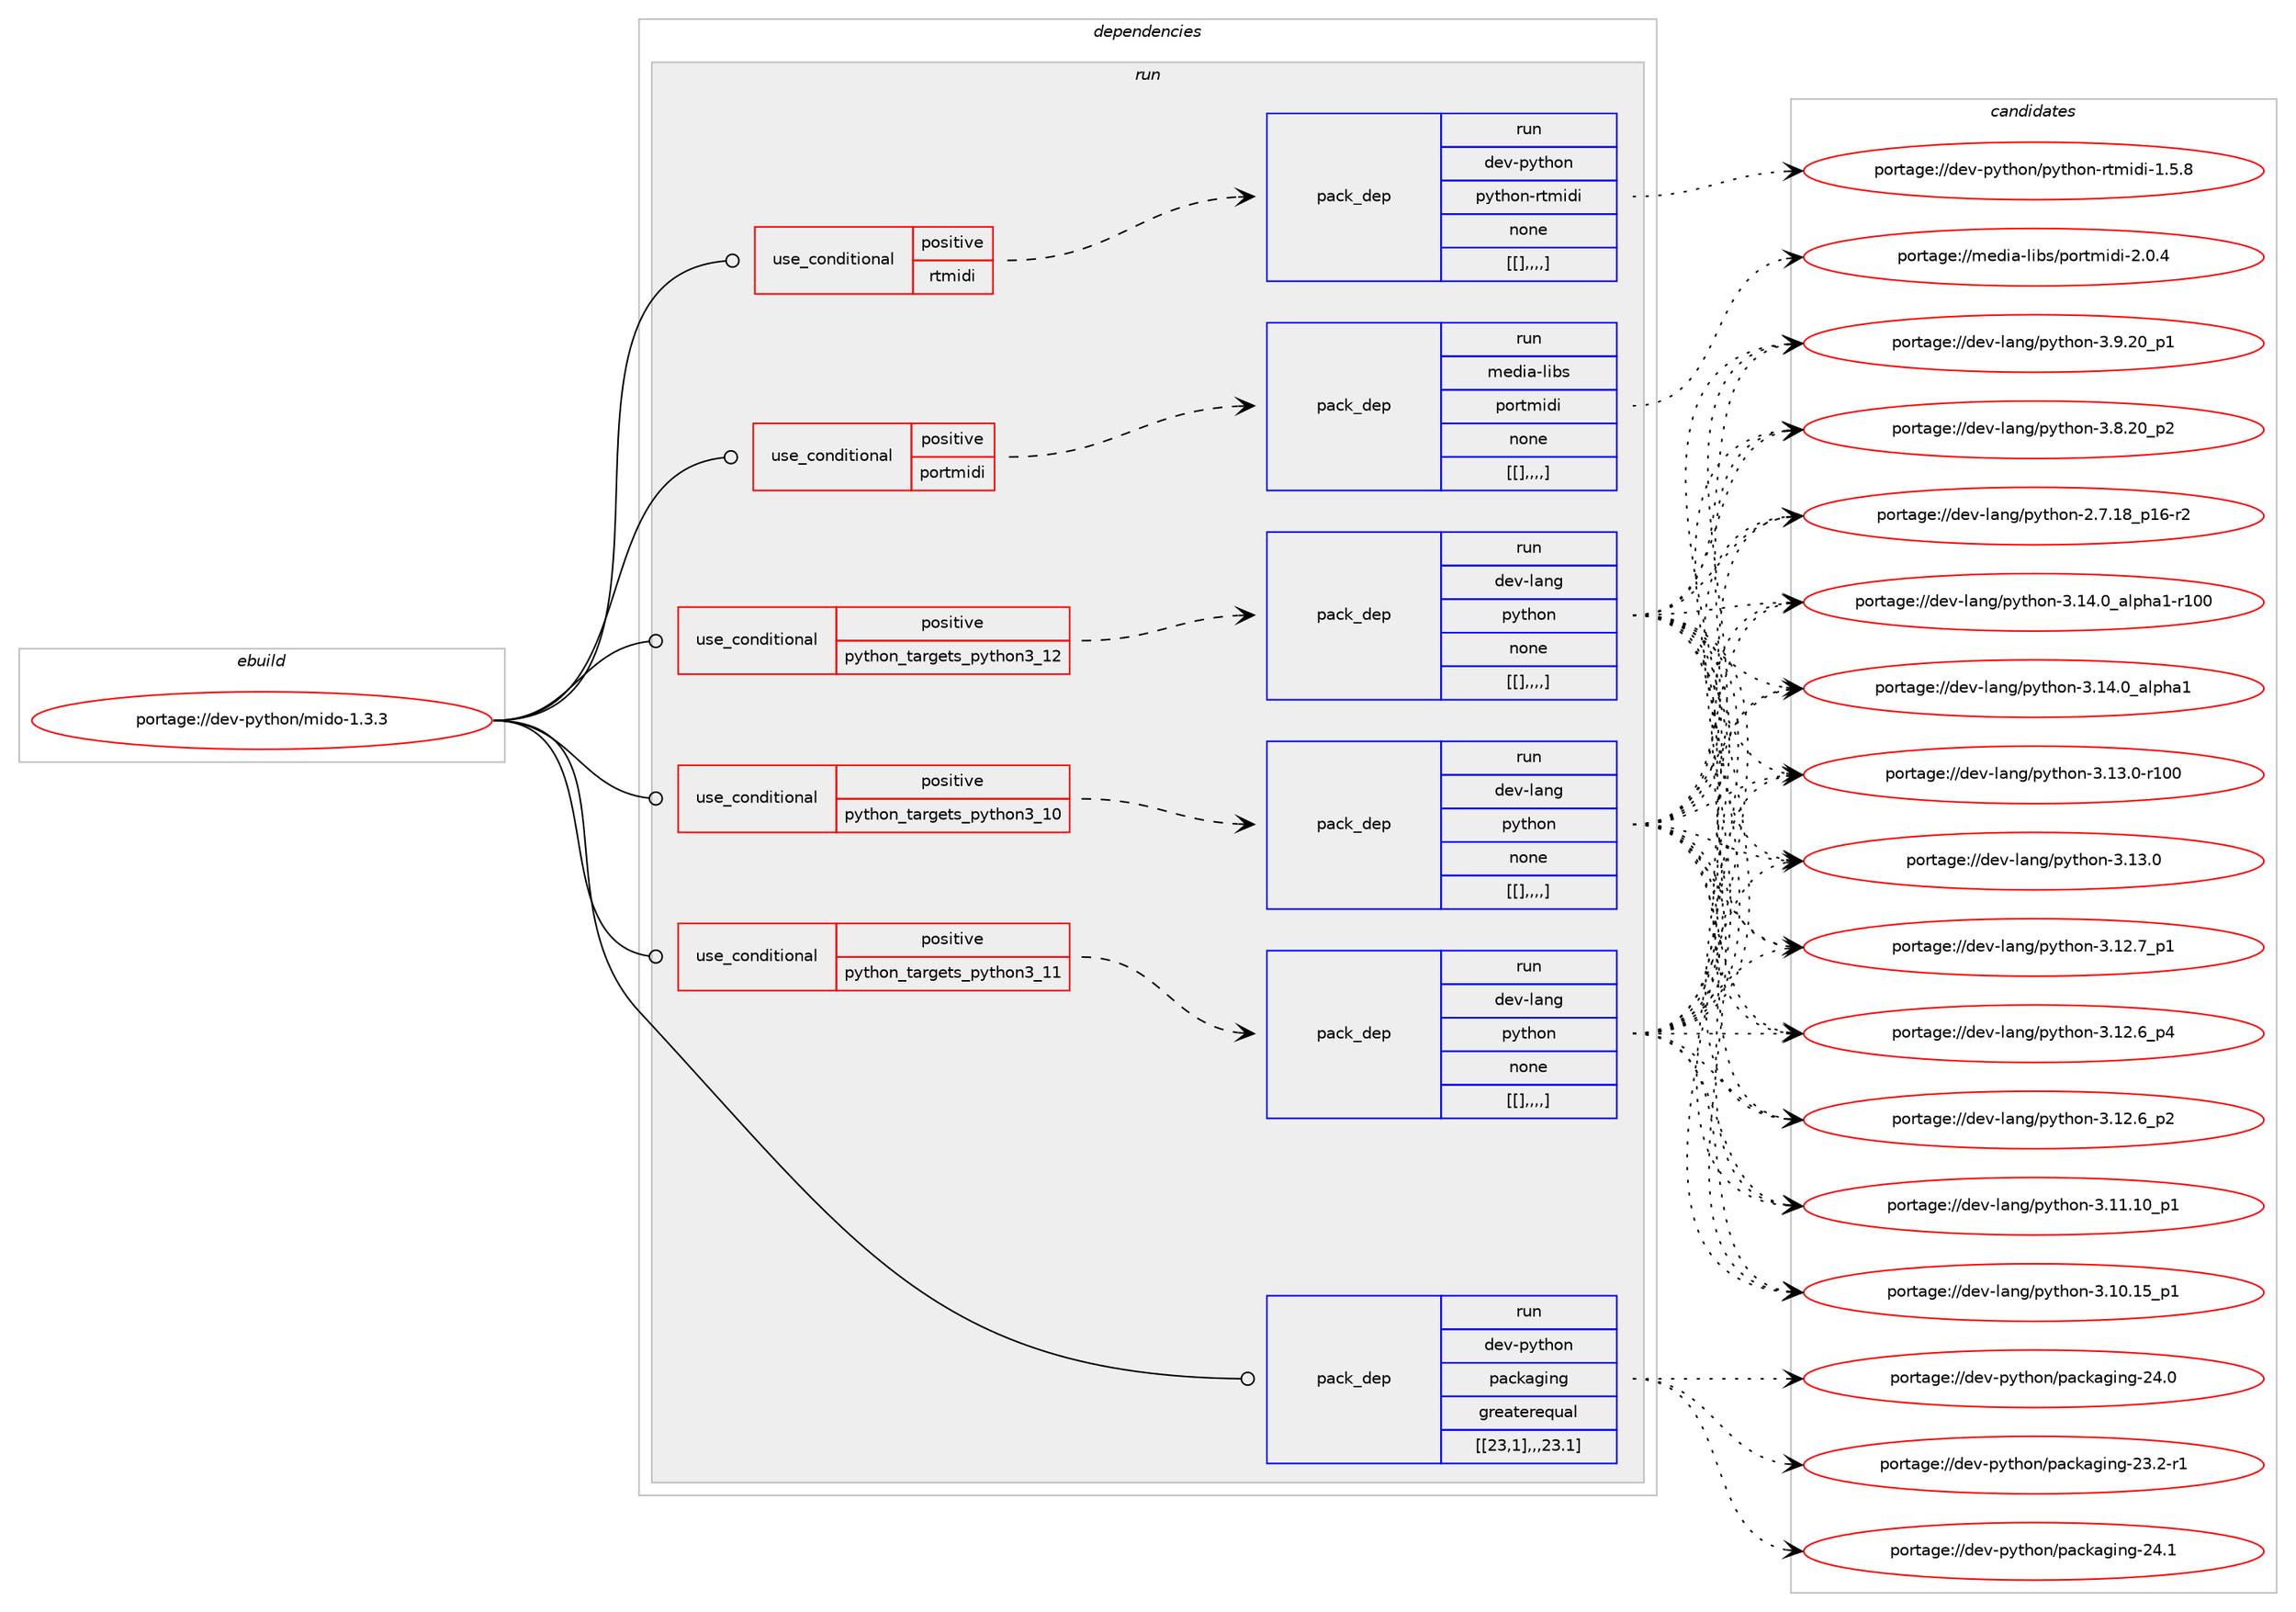 digraph prolog {

# *************
# Graph options
# *************

newrank=true;
concentrate=true;
compound=true;
graph [rankdir=LR,fontname=Helvetica,fontsize=10,ranksep=1.5];#, ranksep=2.5, nodesep=0.2];
edge  [arrowhead=vee];
node  [fontname=Helvetica,fontsize=10];

# **********
# The ebuild
# **********

subgraph cluster_leftcol {
color=gray;
label=<<i>ebuild</i>>;
id [label="portage://dev-python/mido-1.3.3", color=red, width=4, href="../dev-python/mido-1.3.3.svg"];
}

# ****************
# The dependencies
# ****************

subgraph cluster_midcol {
color=gray;
label=<<i>dependencies</i>>;
subgraph cluster_compile {
fillcolor="#eeeeee";
style=filled;
label=<<i>compile</i>>;
}
subgraph cluster_compileandrun {
fillcolor="#eeeeee";
style=filled;
label=<<i>compile and run</i>>;
}
subgraph cluster_run {
fillcolor="#eeeeee";
style=filled;
label=<<i>run</i>>;
subgraph cond37034 {
dependency156833 [label=<<TABLE BORDER="0" CELLBORDER="1" CELLSPACING="0" CELLPADDING="4"><TR><TD ROWSPAN="3" CELLPADDING="10">use_conditional</TD></TR><TR><TD>positive</TD></TR><TR><TD>portmidi</TD></TR></TABLE>>, shape=none, color=red];
subgraph pack118492 {
dependency156863 [label=<<TABLE BORDER="0" CELLBORDER="1" CELLSPACING="0" CELLPADDING="4" WIDTH="220"><TR><TD ROWSPAN="6" CELLPADDING="30">pack_dep</TD></TR><TR><TD WIDTH="110">run</TD></TR><TR><TD>media-libs</TD></TR><TR><TD>portmidi</TD></TR><TR><TD>none</TD></TR><TR><TD>[[],,,,]</TD></TR></TABLE>>, shape=none, color=blue];
}
dependency156833:e -> dependency156863:w [weight=20,style="dashed",arrowhead="vee"];
}
id:e -> dependency156833:w [weight=20,style="solid",arrowhead="odot"];
subgraph cond37063 {
dependency156933 [label=<<TABLE BORDER="0" CELLBORDER="1" CELLSPACING="0" CELLPADDING="4"><TR><TD ROWSPAN="3" CELLPADDING="10">use_conditional</TD></TR><TR><TD>positive</TD></TR><TR><TD>python_targets_python3_10</TD></TR></TABLE>>, shape=none, color=red];
subgraph pack118565 {
dependency156973 [label=<<TABLE BORDER="0" CELLBORDER="1" CELLSPACING="0" CELLPADDING="4" WIDTH="220"><TR><TD ROWSPAN="6" CELLPADDING="30">pack_dep</TD></TR><TR><TD WIDTH="110">run</TD></TR><TR><TD>dev-lang</TD></TR><TR><TD>python</TD></TR><TR><TD>none</TD></TR><TR><TD>[[],,,,]</TD></TR></TABLE>>, shape=none, color=blue];
}
dependency156933:e -> dependency156973:w [weight=20,style="dashed",arrowhead="vee"];
}
id:e -> dependency156933:w [weight=20,style="solid",arrowhead="odot"];
subgraph cond37107 {
dependency156995 [label=<<TABLE BORDER="0" CELLBORDER="1" CELLSPACING="0" CELLPADDING="4"><TR><TD ROWSPAN="3" CELLPADDING="10">use_conditional</TD></TR><TR><TD>positive</TD></TR><TR><TD>python_targets_python3_11</TD></TR></TABLE>>, shape=none, color=red];
subgraph pack118580 {
dependency156997 [label=<<TABLE BORDER="0" CELLBORDER="1" CELLSPACING="0" CELLPADDING="4" WIDTH="220"><TR><TD ROWSPAN="6" CELLPADDING="30">pack_dep</TD></TR><TR><TD WIDTH="110">run</TD></TR><TR><TD>dev-lang</TD></TR><TR><TD>python</TD></TR><TR><TD>none</TD></TR><TR><TD>[[],,,,]</TD></TR></TABLE>>, shape=none, color=blue];
}
dependency156995:e -> dependency156997:w [weight=20,style="dashed",arrowhead="vee"];
}
id:e -> dependency156995:w [weight=20,style="solid",arrowhead="odot"];
subgraph cond37130 {
dependency157054 [label=<<TABLE BORDER="0" CELLBORDER="1" CELLSPACING="0" CELLPADDING="4"><TR><TD ROWSPAN="3" CELLPADDING="10">use_conditional</TD></TR><TR><TD>positive</TD></TR><TR><TD>python_targets_python3_12</TD></TR></TABLE>>, shape=none, color=red];
subgraph pack118613 {
dependency157082 [label=<<TABLE BORDER="0" CELLBORDER="1" CELLSPACING="0" CELLPADDING="4" WIDTH="220"><TR><TD ROWSPAN="6" CELLPADDING="30">pack_dep</TD></TR><TR><TD WIDTH="110">run</TD></TR><TR><TD>dev-lang</TD></TR><TR><TD>python</TD></TR><TR><TD>none</TD></TR><TR><TD>[[],,,,]</TD></TR></TABLE>>, shape=none, color=blue];
}
dependency157054:e -> dependency157082:w [weight=20,style="dashed",arrowhead="vee"];
}
id:e -> dependency157054:w [weight=20,style="solid",arrowhead="odot"];
subgraph cond37153 {
dependency157085 [label=<<TABLE BORDER="0" CELLBORDER="1" CELLSPACING="0" CELLPADDING="4"><TR><TD ROWSPAN="3" CELLPADDING="10">use_conditional</TD></TR><TR><TD>positive</TD></TR><TR><TD>rtmidi</TD></TR></TABLE>>, shape=none, color=red];
subgraph pack118629 {
dependency157276 [label=<<TABLE BORDER="0" CELLBORDER="1" CELLSPACING="0" CELLPADDING="4" WIDTH="220"><TR><TD ROWSPAN="6" CELLPADDING="30">pack_dep</TD></TR><TR><TD WIDTH="110">run</TD></TR><TR><TD>dev-python</TD></TR><TR><TD>python-rtmidi</TD></TR><TR><TD>none</TD></TR><TR><TD>[[],,,,]</TD></TR></TABLE>>, shape=none, color=blue];
}
dependency157085:e -> dependency157276:w [weight=20,style="dashed",arrowhead="vee"];
}
id:e -> dependency157085:w [weight=20,style="solid",arrowhead="odot"];
subgraph pack118749 {
dependency157301 [label=<<TABLE BORDER="0" CELLBORDER="1" CELLSPACING="0" CELLPADDING="4" WIDTH="220"><TR><TD ROWSPAN="6" CELLPADDING="30">pack_dep</TD></TR><TR><TD WIDTH="110">run</TD></TR><TR><TD>dev-python</TD></TR><TR><TD>packaging</TD></TR><TR><TD>greaterequal</TD></TR><TR><TD>[[23,1],,,23.1]</TD></TR></TABLE>>, shape=none, color=blue];
}
id:e -> dependency157301:w [weight=20,style="solid",arrowhead="odot"];
}
}

# **************
# The candidates
# **************

subgraph cluster_choices {
rank=same;
color=gray;
label=<<i>candidates</i>>;

subgraph choice118539 {
color=black;
nodesep=1;
choice10910110010597451081059811547112111114116109105100105455046484652 [label="portage://media-libs/portmidi-2.0.4", color=red, width=4,href="../media-libs/portmidi-2.0.4.svg"];
dependency156863:e -> choice10910110010597451081059811547112111114116109105100105455046484652:w [style=dotted,weight="100"];
}
subgraph choice118553 {
color=black;
nodesep=1;
choice100101118451089711010347112121116104111110455146495246489597108112104974945114494848 [label="portage://dev-lang/python-3.14.0_alpha1-r100", color=red, width=4,href="../dev-lang/python-3.14.0_alpha1-r100.svg"];
choice1001011184510897110103471121211161041111104551464952464895971081121049749 [label="portage://dev-lang/python-3.14.0_alpha1", color=red, width=4,href="../dev-lang/python-3.14.0_alpha1.svg"];
choice1001011184510897110103471121211161041111104551464951464845114494848 [label="portage://dev-lang/python-3.13.0-r100", color=red, width=4,href="../dev-lang/python-3.13.0-r100.svg"];
choice10010111845108971101034711212111610411111045514649514648 [label="portage://dev-lang/python-3.13.0", color=red, width=4,href="../dev-lang/python-3.13.0.svg"];
choice100101118451089711010347112121116104111110455146495046559511249 [label="portage://dev-lang/python-3.12.7_p1", color=red, width=4,href="../dev-lang/python-3.12.7_p1.svg"];
choice100101118451089711010347112121116104111110455146495046549511252 [label="portage://dev-lang/python-3.12.6_p4", color=red, width=4,href="../dev-lang/python-3.12.6_p4.svg"];
choice100101118451089711010347112121116104111110455146495046549511250 [label="portage://dev-lang/python-3.12.6_p2", color=red, width=4,href="../dev-lang/python-3.12.6_p2.svg"];
choice10010111845108971101034711212111610411111045514649494649489511249 [label="portage://dev-lang/python-3.11.10_p1", color=red, width=4,href="../dev-lang/python-3.11.10_p1.svg"];
choice10010111845108971101034711212111610411111045514649484649539511249 [label="portage://dev-lang/python-3.10.15_p1", color=red, width=4,href="../dev-lang/python-3.10.15_p1.svg"];
choice100101118451089711010347112121116104111110455146574650489511249 [label="portage://dev-lang/python-3.9.20_p1", color=red, width=4,href="../dev-lang/python-3.9.20_p1.svg"];
choice100101118451089711010347112121116104111110455146564650489511250 [label="portage://dev-lang/python-3.8.20_p2", color=red, width=4,href="../dev-lang/python-3.8.20_p2.svg"];
choice100101118451089711010347112121116104111110455046554649569511249544511450 [label="portage://dev-lang/python-2.7.18_p16-r2", color=red, width=4,href="../dev-lang/python-2.7.18_p16-r2.svg"];
dependency156973:e -> choice100101118451089711010347112121116104111110455146495246489597108112104974945114494848:w [style=dotted,weight="100"];
dependency156973:e -> choice1001011184510897110103471121211161041111104551464952464895971081121049749:w [style=dotted,weight="100"];
dependency156973:e -> choice1001011184510897110103471121211161041111104551464951464845114494848:w [style=dotted,weight="100"];
dependency156973:e -> choice10010111845108971101034711212111610411111045514649514648:w [style=dotted,weight="100"];
dependency156973:e -> choice100101118451089711010347112121116104111110455146495046559511249:w [style=dotted,weight="100"];
dependency156973:e -> choice100101118451089711010347112121116104111110455146495046549511252:w [style=dotted,weight="100"];
dependency156973:e -> choice100101118451089711010347112121116104111110455146495046549511250:w [style=dotted,weight="100"];
dependency156973:e -> choice10010111845108971101034711212111610411111045514649494649489511249:w [style=dotted,weight="100"];
dependency156973:e -> choice10010111845108971101034711212111610411111045514649484649539511249:w [style=dotted,weight="100"];
dependency156973:e -> choice100101118451089711010347112121116104111110455146574650489511249:w [style=dotted,weight="100"];
dependency156973:e -> choice100101118451089711010347112121116104111110455146564650489511250:w [style=dotted,weight="100"];
dependency156973:e -> choice100101118451089711010347112121116104111110455046554649569511249544511450:w [style=dotted,weight="100"];
}
subgraph choice118583 {
color=black;
nodesep=1;
choice100101118451089711010347112121116104111110455146495246489597108112104974945114494848 [label="portage://dev-lang/python-3.14.0_alpha1-r100", color=red, width=4,href="../dev-lang/python-3.14.0_alpha1-r100.svg"];
choice1001011184510897110103471121211161041111104551464952464895971081121049749 [label="portage://dev-lang/python-3.14.0_alpha1", color=red, width=4,href="../dev-lang/python-3.14.0_alpha1.svg"];
choice1001011184510897110103471121211161041111104551464951464845114494848 [label="portage://dev-lang/python-3.13.0-r100", color=red, width=4,href="../dev-lang/python-3.13.0-r100.svg"];
choice10010111845108971101034711212111610411111045514649514648 [label="portage://dev-lang/python-3.13.0", color=red, width=4,href="../dev-lang/python-3.13.0.svg"];
choice100101118451089711010347112121116104111110455146495046559511249 [label="portage://dev-lang/python-3.12.7_p1", color=red, width=4,href="../dev-lang/python-3.12.7_p1.svg"];
choice100101118451089711010347112121116104111110455146495046549511252 [label="portage://dev-lang/python-3.12.6_p4", color=red, width=4,href="../dev-lang/python-3.12.6_p4.svg"];
choice100101118451089711010347112121116104111110455146495046549511250 [label="portage://dev-lang/python-3.12.6_p2", color=red, width=4,href="../dev-lang/python-3.12.6_p2.svg"];
choice10010111845108971101034711212111610411111045514649494649489511249 [label="portage://dev-lang/python-3.11.10_p1", color=red, width=4,href="../dev-lang/python-3.11.10_p1.svg"];
choice10010111845108971101034711212111610411111045514649484649539511249 [label="portage://dev-lang/python-3.10.15_p1", color=red, width=4,href="../dev-lang/python-3.10.15_p1.svg"];
choice100101118451089711010347112121116104111110455146574650489511249 [label="portage://dev-lang/python-3.9.20_p1", color=red, width=4,href="../dev-lang/python-3.9.20_p1.svg"];
choice100101118451089711010347112121116104111110455146564650489511250 [label="portage://dev-lang/python-3.8.20_p2", color=red, width=4,href="../dev-lang/python-3.8.20_p2.svg"];
choice100101118451089711010347112121116104111110455046554649569511249544511450 [label="portage://dev-lang/python-2.7.18_p16-r2", color=red, width=4,href="../dev-lang/python-2.7.18_p16-r2.svg"];
dependency156997:e -> choice100101118451089711010347112121116104111110455146495246489597108112104974945114494848:w [style=dotted,weight="100"];
dependency156997:e -> choice1001011184510897110103471121211161041111104551464952464895971081121049749:w [style=dotted,weight="100"];
dependency156997:e -> choice1001011184510897110103471121211161041111104551464951464845114494848:w [style=dotted,weight="100"];
dependency156997:e -> choice10010111845108971101034711212111610411111045514649514648:w [style=dotted,weight="100"];
dependency156997:e -> choice100101118451089711010347112121116104111110455146495046559511249:w [style=dotted,weight="100"];
dependency156997:e -> choice100101118451089711010347112121116104111110455146495046549511252:w [style=dotted,weight="100"];
dependency156997:e -> choice100101118451089711010347112121116104111110455146495046549511250:w [style=dotted,weight="100"];
dependency156997:e -> choice10010111845108971101034711212111610411111045514649494649489511249:w [style=dotted,weight="100"];
dependency156997:e -> choice10010111845108971101034711212111610411111045514649484649539511249:w [style=dotted,weight="100"];
dependency156997:e -> choice100101118451089711010347112121116104111110455146574650489511249:w [style=dotted,weight="100"];
dependency156997:e -> choice100101118451089711010347112121116104111110455146564650489511250:w [style=dotted,weight="100"];
dependency156997:e -> choice100101118451089711010347112121116104111110455046554649569511249544511450:w [style=dotted,weight="100"];
}
subgraph choice118593 {
color=black;
nodesep=1;
choice100101118451089711010347112121116104111110455146495246489597108112104974945114494848 [label="portage://dev-lang/python-3.14.0_alpha1-r100", color=red, width=4,href="../dev-lang/python-3.14.0_alpha1-r100.svg"];
choice1001011184510897110103471121211161041111104551464952464895971081121049749 [label="portage://dev-lang/python-3.14.0_alpha1", color=red, width=4,href="../dev-lang/python-3.14.0_alpha1.svg"];
choice1001011184510897110103471121211161041111104551464951464845114494848 [label="portage://dev-lang/python-3.13.0-r100", color=red, width=4,href="../dev-lang/python-3.13.0-r100.svg"];
choice10010111845108971101034711212111610411111045514649514648 [label="portage://dev-lang/python-3.13.0", color=red, width=4,href="../dev-lang/python-3.13.0.svg"];
choice100101118451089711010347112121116104111110455146495046559511249 [label="portage://dev-lang/python-3.12.7_p1", color=red, width=4,href="../dev-lang/python-3.12.7_p1.svg"];
choice100101118451089711010347112121116104111110455146495046549511252 [label="portage://dev-lang/python-3.12.6_p4", color=red, width=4,href="../dev-lang/python-3.12.6_p4.svg"];
choice100101118451089711010347112121116104111110455146495046549511250 [label="portage://dev-lang/python-3.12.6_p2", color=red, width=4,href="../dev-lang/python-3.12.6_p2.svg"];
choice10010111845108971101034711212111610411111045514649494649489511249 [label="portage://dev-lang/python-3.11.10_p1", color=red, width=4,href="../dev-lang/python-3.11.10_p1.svg"];
choice10010111845108971101034711212111610411111045514649484649539511249 [label="portage://dev-lang/python-3.10.15_p1", color=red, width=4,href="../dev-lang/python-3.10.15_p1.svg"];
choice100101118451089711010347112121116104111110455146574650489511249 [label="portage://dev-lang/python-3.9.20_p1", color=red, width=4,href="../dev-lang/python-3.9.20_p1.svg"];
choice100101118451089711010347112121116104111110455146564650489511250 [label="portage://dev-lang/python-3.8.20_p2", color=red, width=4,href="../dev-lang/python-3.8.20_p2.svg"];
choice100101118451089711010347112121116104111110455046554649569511249544511450 [label="portage://dev-lang/python-2.7.18_p16-r2", color=red, width=4,href="../dev-lang/python-2.7.18_p16-r2.svg"];
dependency157082:e -> choice100101118451089711010347112121116104111110455146495246489597108112104974945114494848:w [style=dotted,weight="100"];
dependency157082:e -> choice1001011184510897110103471121211161041111104551464952464895971081121049749:w [style=dotted,weight="100"];
dependency157082:e -> choice1001011184510897110103471121211161041111104551464951464845114494848:w [style=dotted,weight="100"];
dependency157082:e -> choice10010111845108971101034711212111610411111045514649514648:w [style=dotted,weight="100"];
dependency157082:e -> choice100101118451089711010347112121116104111110455146495046559511249:w [style=dotted,weight="100"];
dependency157082:e -> choice100101118451089711010347112121116104111110455146495046549511252:w [style=dotted,weight="100"];
dependency157082:e -> choice100101118451089711010347112121116104111110455146495046549511250:w [style=dotted,weight="100"];
dependency157082:e -> choice10010111845108971101034711212111610411111045514649494649489511249:w [style=dotted,weight="100"];
dependency157082:e -> choice10010111845108971101034711212111610411111045514649484649539511249:w [style=dotted,weight="100"];
dependency157082:e -> choice100101118451089711010347112121116104111110455146574650489511249:w [style=dotted,weight="100"];
dependency157082:e -> choice100101118451089711010347112121116104111110455146564650489511250:w [style=dotted,weight="100"];
dependency157082:e -> choice100101118451089711010347112121116104111110455046554649569511249544511450:w [style=dotted,weight="100"];
}
subgraph choice118627 {
color=black;
nodesep=1;
choice100101118451121211161041111104711212111610411111045114116109105100105454946534656 [label="portage://dev-python/python-rtmidi-1.5.8", color=red, width=4,href="../dev-python/python-rtmidi-1.5.8.svg"];
dependency157276:e -> choice100101118451121211161041111104711212111610411111045114116109105100105454946534656:w [style=dotted,weight="100"];
}
subgraph choice118633 {
color=black;
nodesep=1;
choice10010111845112121116104111110471129799107971031051101034550524649 [label="portage://dev-python/packaging-24.1", color=red, width=4,href="../dev-python/packaging-24.1.svg"];
choice10010111845112121116104111110471129799107971031051101034550524648 [label="portage://dev-python/packaging-24.0", color=red, width=4,href="../dev-python/packaging-24.0.svg"];
choice100101118451121211161041111104711297991079710310511010345505146504511449 [label="portage://dev-python/packaging-23.2-r1", color=red, width=4,href="../dev-python/packaging-23.2-r1.svg"];
dependency157301:e -> choice10010111845112121116104111110471129799107971031051101034550524649:w [style=dotted,weight="100"];
dependency157301:e -> choice10010111845112121116104111110471129799107971031051101034550524648:w [style=dotted,weight="100"];
dependency157301:e -> choice100101118451121211161041111104711297991079710310511010345505146504511449:w [style=dotted,weight="100"];
}
}

}

